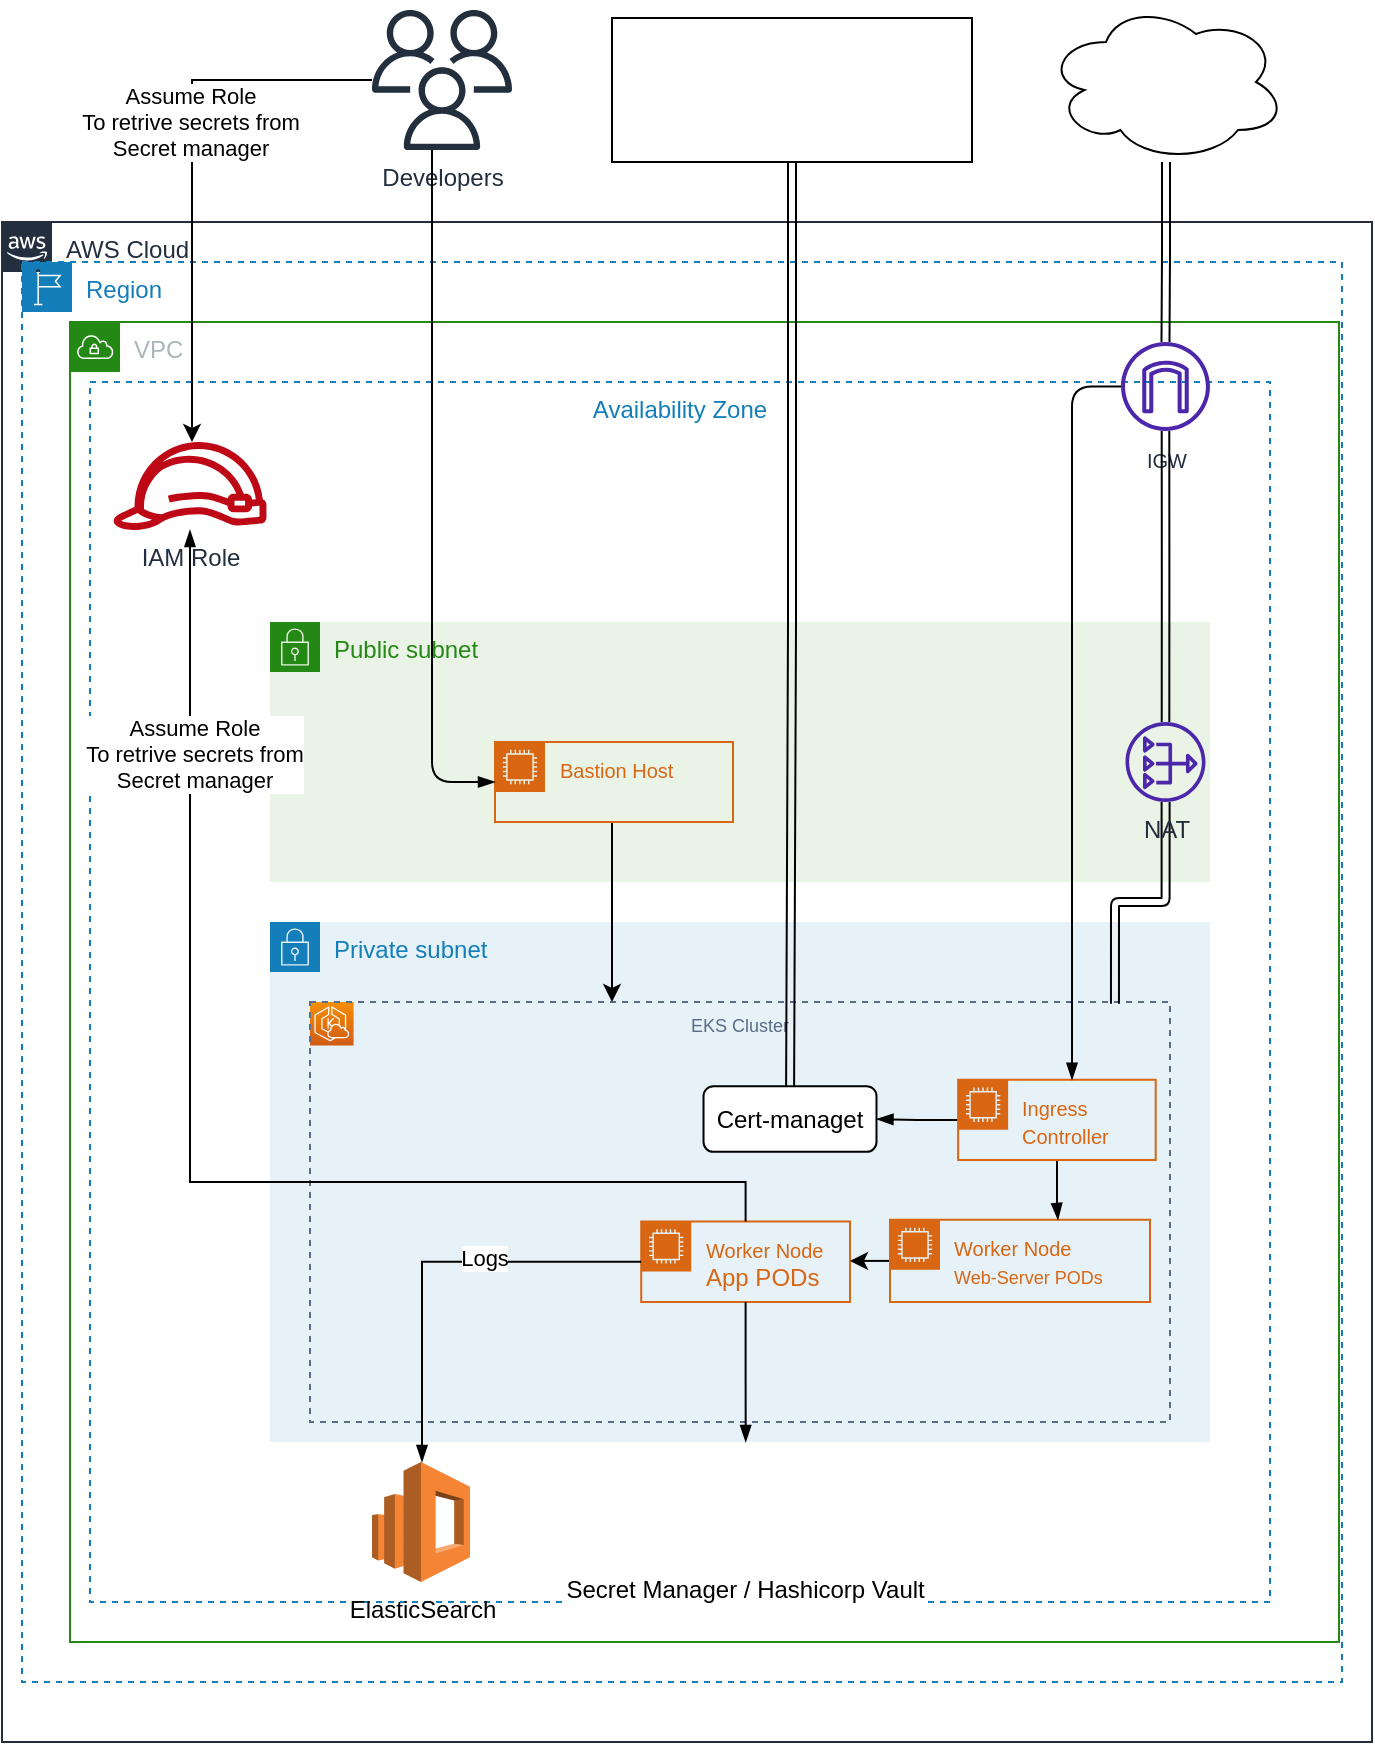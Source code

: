 <mxfile version="20.8.18" type="device"><diagram name="Page-1" id="NfYlLdUj2IlSzyUvlhlQ"><mxGraphModel dx="931" dy="534" grid="1" gridSize="10" guides="1" tooltips="1" connect="1" arrows="1" fold="1" page="1" pageScale="1" pageWidth="850" pageHeight="1100" math="0" shadow="0"><root><mxCell id="0"/><mxCell id="1" parent="0"/><mxCell id="MZ-Ur8Q-H968ZvkLKglN-2" value="Developers" style="sketch=0;outlineConnect=0;fontColor=#232F3E;gradientColor=none;fillColor=#232F3D;strokeColor=none;dashed=0;verticalLabelPosition=bottom;verticalAlign=top;align=center;html=1;fontSize=12;fontStyle=0;aspect=fixed;pointerEvents=1;shape=mxgraph.aws4.users;" vertex="1" parent="1"><mxGeometry x="290" y="24" width="70" height="70" as="geometry"/></mxCell><mxCell id="MZ-Ur8Q-H968ZvkLKglN-5" value="AWS Cloud" style="points=[[0,0],[0.25,0],[0.5,0],[0.75,0],[1,0],[1,0.25],[1,0.5],[1,0.75],[1,1],[0.75,1],[0.5,1],[0.25,1],[0,1],[0,0.75],[0,0.5],[0,0.25]];outlineConnect=0;gradientColor=none;html=1;whiteSpace=wrap;fontSize=12;fontStyle=0;container=1;pointerEvents=0;collapsible=0;recursiveResize=0;shape=mxgraph.aws4.group;grIcon=mxgraph.aws4.group_aws_cloud_alt;strokeColor=#232F3E;fillColor=none;verticalAlign=top;align=left;spacingLeft=30;fontColor=#232F3E;dashed=0;" vertex="1" parent="1"><mxGeometry x="105" y="130" width="685" height="760" as="geometry"/></mxCell><mxCell id="MZ-Ur8Q-H968ZvkLKglN-6" value="Region" style="points=[[0,0],[0.25,0],[0.5,0],[0.75,0],[1,0],[1,0.25],[1,0.5],[1,0.75],[1,1],[0.75,1],[0.5,1],[0.25,1],[0,1],[0,0.75],[0,0.5],[0,0.25]];outlineConnect=0;gradientColor=none;html=1;whiteSpace=wrap;fontSize=12;fontStyle=0;container=1;pointerEvents=0;collapsible=0;recursiveResize=0;shape=mxgraph.aws4.group;grIcon=mxgraph.aws4.group_region;strokeColor=#147EBA;fillColor=none;verticalAlign=top;align=left;spacingLeft=30;fontColor=#147EBA;dashed=1;" vertex="1" parent="MZ-Ur8Q-H968ZvkLKglN-5"><mxGeometry x="10" y="20" width="660" height="710" as="geometry"/></mxCell><mxCell id="MZ-Ur8Q-H968ZvkLKglN-7" value="VPC" style="points=[[0,0],[0.25,0],[0.5,0],[0.75,0],[1,0],[1,0.25],[1,0.5],[1,0.75],[1,1],[0.75,1],[0.5,1],[0.25,1],[0,1],[0,0.75],[0,0.5],[0,0.25]];outlineConnect=0;gradientColor=none;html=1;whiteSpace=wrap;fontSize=12;fontStyle=0;container=1;pointerEvents=0;collapsible=0;recursiveResize=0;shape=mxgraph.aws4.group;grIcon=mxgraph.aws4.group_vpc;strokeColor=#248814;fillColor=none;verticalAlign=top;align=left;spacingLeft=30;fontColor=#AAB7B8;dashed=0;" vertex="1" parent="MZ-Ur8Q-H968ZvkLKglN-6"><mxGeometry x="24" y="30" width="634.5" height="660" as="geometry"/></mxCell><mxCell id="MZ-Ur8Q-H968ZvkLKglN-8" value="Availability Zone" style="fillColor=none;strokeColor=#147EBA;dashed=1;verticalAlign=top;fontStyle=0;fontColor=#147EBA;movable=1;resizable=1;rotatable=1;deletable=1;editable=1;locked=0;connectable=1;" vertex="1" parent="MZ-Ur8Q-H968ZvkLKglN-7"><mxGeometry x="10" y="30" width="590" height="610" as="geometry"/></mxCell><mxCell id="MZ-Ur8Q-H968ZvkLKglN-9" value="Public subnet" style="points=[[0,0],[0.25,0],[0.5,0],[0.75,0],[1,0],[1,0.25],[1,0.5],[1,0.75],[1,1],[0.75,1],[0.5,1],[0.25,1],[0,1],[0,0.75],[0,0.5],[0,0.25]];outlineConnect=0;gradientColor=none;html=1;whiteSpace=wrap;fontSize=12;fontStyle=0;container=1;pointerEvents=0;collapsible=0;recursiveResize=0;shape=mxgraph.aws4.group;grIcon=mxgraph.aws4.group_security_group;grStroke=0;strokeColor=#248814;fillColor=#E9F3E6;verticalAlign=top;align=left;spacingLeft=30;fontColor=#248814;dashed=0;" vertex="1" parent="MZ-Ur8Q-H968ZvkLKglN-7"><mxGeometry x="100" y="150" width="470" height="130" as="geometry"/></mxCell><mxCell id="MZ-Ur8Q-H968ZvkLKglN-10" value="Private subnet" style="points=[[0,0],[0.25,0],[0.5,0],[0.75,0],[1,0],[1,0.25],[1,0.5],[1,0.75],[1,1],[0.75,1],[0.5,1],[0.25,1],[0,1],[0,0.75],[0,0.5],[0,0.25]];outlineConnect=0;gradientColor=none;html=1;whiteSpace=wrap;fontSize=12;fontStyle=0;container=1;pointerEvents=0;collapsible=0;recursiveResize=0;shape=mxgraph.aws4.group;grIcon=mxgraph.aws4.group_security_group;grStroke=0;strokeColor=#147EBA;fillColor=#E6F2F8;verticalAlign=top;align=left;spacingLeft=30;fontColor=#147EBA;dashed=0;" vertex="1" parent="MZ-Ur8Q-H968ZvkLKglN-7"><mxGeometry x="100" y="300" width="470" height="260" as="geometry"/></mxCell><mxCell id="MZ-Ur8Q-H968ZvkLKglN-11" value="" style="group" vertex="1" connectable="0" parent="MZ-Ur8Q-H968ZvkLKglN-10"><mxGeometry x="20" y="40" width="440" height="210" as="geometry"/></mxCell><mxCell id="MZ-Ur8Q-H968ZvkLKglN-12" value="" style="sketch=0;points=[[0,0,0],[0.25,0,0],[0.5,0,0],[0.75,0,0],[1,0,0],[0,1,0],[0.25,1,0],[0.5,1,0],[0.75,1,0],[1,1,0],[0,0.25,0],[0,0.5,0],[0,0.75,0],[1,0.25,0],[1,0.5,0],[1,0.75,0]];outlineConnect=0;fontColor=#232F3E;gradientColor=#F78E04;gradientDirection=north;fillColor=#D05C17;strokeColor=#ffffff;dashed=0;verticalLabelPosition=bottom;verticalAlign=top;align=center;html=1;fontSize=12;fontStyle=0;aspect=fixed;shape=mxgraph.aws4.resourceIcon;resIcon=mxgraph.aws4.eks_cloud;" vertex="1" parent="MZ-Ur8Q-H968ZvkLKglN-11"><mxGeometry width="21.789" height="21.789" as="geometry"/></mxCell><mxCell id="MZ-Ur8Q-H968ZvkLKglN-13" value="EKS Cluster" style="fillColor=none;strokeColor=#5A6C86;dashed=1;verticalAlign=top;fontStyle=0;fontColor=#5A6C86;fontSize=9;" vertex="1" parent="MZ-Ur8Q-H968ZvkLKglN-11"><mxGeometry width="430" height="210" as="geometry"/></mxCell><mxCell id="MZ-Ur8Q-H968ZvkLKglN-14" value="&lt;font style=&quot;&quot;&gt;&lt;font size=&quot;1&quot;&gt;Worker Node&lt;/font&gt;&lt;br&gt;App PODs&lt;br&gt;&lt;/font&gt;" style="points=[[0,0],[0.25,0],[0.5,0],[0.75,0],[1,0],[1,0.25],[1,0.5],[1,0.75],[1,1],[0.75,1],[0.5,1],[0.25,1],[0,1],[0,0.75],[0,0.5],[0,0.25]];outlineConnect=0;gradientColor=none;html=1;whiteSpace=wrap;fontSize=12;fontStyle=0;container=1;pointerEvents=0;collapsible=0;recursiveResize=0;shape=mxgraph.aws4.group;grIcon=mxgraph.aws4.group_ec2_instance_contents;strokeColor=#D86613;fillColor=none;verticalAlign=top;align=left;spacingLeft=30;fontColor=#D86613;dashed=0;" vertex="1" parent="MZ-Ur8Q-H968ZvkLKglN-11"><mxGeometry x="165.61" y="109.7" width="104.39" height="40.3" as="geometry"/></mxCell><mxCell id="MZ-Ur8Q-H968ZvkLKglN-15" style="edgeStyle=orthogonalEdgeStyle;rounded=0;orthogonalLoop=1;jettySize=auto;html=1;" edge="1" parent="MZ-Ur8Q-H968ZvkLKglN-11" source="MZ-Ur8Q-H968ZvkLKglN-16" target="MZ-Ur8Q-H968ZvkLKglN-14"><mxGeometry relative="1" as="geometry"/></mxCell><mxCell id="MZ-Ur8Q-H968ZvkLKglN-16" value="&lt;font style=&quot;&quot;&gt;&lt;font size=&quot;1&quot;&gt;Worker Node&lt;/font&gt;&lt;br&gt;&lt;font style=&quot;font-size: 9px;&quot;&gt;Web-Server PODs&lt;/font&gt;&lt;/font&gt;" style="points=[[0,0],[0.25,0],[0.5,0],[0.75,0],[1,0],[1,0.25],[1,0.5],[1,0.75],[1,1],[0.75,1],[0.5,1],[0.25,1],[0,1],[0,0.75],[0,0.5],[0,0.25]];outlineConnect=0;gradientColor=none;html=1;whiteSpace=wrap;fontSize=12;fontStyle=0;container=1;pointerEvents=0;collapsible=0;recursiveResize=0;shape=mxgraph.aws4.group;grIcon=mxgraph.aws4.group_ec2_instance_contents;strokeColor=#D86613;fillColor=none;verticalAlign=top;align=left;spacingLeft=30;fontColor=#D86613;dashed=0;" vertex="1" parent="MZ-Ur8Q-H968ZvkLKglN-11"><mxGeometry x="290" y="108.92" width="130" height="41.08" as="geometry"/></mxCell><mxCell id="MZ-Ur8Q-H968ZvkLKglN-57" value="Cert-managet" style="rounded=1;whiteSpace=wrap;html=1;" vertex="1" parent="MZ-Ur8Q-H968ZvkLKglN-11"><mxGeometry x="196.761" y="42.108" width="86.486" height="32.826" as="geometry"/></mxCell><mxCell id="MZ-Ur8Q-H968ZvkLKglN-72" style="edgeStyle=orthogonalEdgeStyle;rounded=0;comic=0;orthogonalLoop=1;jettySize=auto;html=1;strokeColor=default;startFill=1;endArrow=blockThin;endFill=1;" edge="1" parent="MZ-Ur8Q-H968ZvkLKglN-11" source="MZ-Ur8Q-H968ZvkLKglN-59" target="MZ-Ur8Q-H968ZvkLKglN-16"><mxGeometry relative="1" as="geometry"><Array as="points"><mxPoint x="374" y="102.632"/><mxPoint x="374" y="102.632"/></Array></mxGeometry></mxCell><mxCell id="MZ-Ur8Q-H968ZvkLKglN-75" style="edgeStyle=orthogonalEdgeStyle;rounded=0;comic=0;orthogonalLoop=1;jettySize=auto;html=1;entryX=1;entryY=0.5;entryDx=0;entryDy=0;strokeColor=default;startFill=1;endArrow=blockThin;endFill=1;" edge="1" parent="MZ-Ur8Q-H968ZvkLKglN-11" source="MZ-Ur8Q-H968ZvkLKglN-59" target="MZ-Ur8Q-H968ZvkLKglN-57"><mxGeometry relative="1" as="geometry"/></mxCell><mxCell id="MZ-Ur8Q-H968ZvkLKglN-59" value="&lt;font style=&quot;&quot;&gt;&lt;font size=&quot;1&quot;&gt;Ingress Controller&lt;/font&gt;&lt;br&gt;&lt;/font&gt;" style="points=[[0,0],[0.25,0],[0.5,0],[0.75,0],[1,0],[1,0.25],[1,0.5],[1,0.75],[1,1],[0.75,1],[0.5,1],[0.25,1],[0,1],[0,0.75],[0,0.5],[0,0.25]];outlineConnect=0;gradientColor=none;html=1;whiteSpace=wrap;fontSize=12;fontStyle=0;container=1;pointerEvents=0;collapsible=0;recursiveResize=0;shape=mxgraph.aws4.group;grIcon=mxgraph.aws4.group_ec2_instance_contents;strokeColor=#D86613;fillColor=none;verticalAlign=top;align=left;spacingLeft=30;fontColor=#D86613;dashed=0;" vertex="1" parent="MZ-Ur8Q-H968ZvkLKglN-11"><mxGeometry x="324.07" y="38.88" width="98.79" height="40.12" as="geometry"/></mxCell><mxCell id="MZ-Ur8Q-H968ZvkLKglN-66" style="edgeStyle=orthogonalEdgeStyle;rounded=1;comic=0;orthogonalLoop=1;jettySize=auto;html=1;strokeColor=default;startFill=1;endArrow=blockThin;endFill=1;" edge="1" parent="MZ-Ur8Q-H968ZvkLKglN-7" source="MZ-Ur8Q-H968ZvkLKglN-18" target="MZ-Ur8Q-H968ZvkLKglN-59"><mxGeometry relative="1" as="geometry"><Array as="points"><mxPoint x="501" y="32"/></Array></mxGeometry></mxCell><mxCell id="MZ-Ur8Q-H968ZvkLKglN-18" value="&lt;font style=&quot;font-size: 10px&quot;&gt;IGW&lt;/font&gt;" style="sketch=0;outlineConnect=0;fontColor=#232F3E;gradientColor=none;fillColor=#4D27AA;strokeColor=none;dashed=0;verticalLabelPosition=bottom;verticalAlign=top;align=center;html=1;fontSize=12;fontStyle=0;aspect=fixed;pointerEvents=1;shape=mxgraph.aws4.internet_gateway;" vertex="1" parent="MZ-Ur8Q-H968ZvkLKglN-7"><mxGeometry x="525.5" y="10" width="44.5" height="44.5" as="geometry"/></mxCell><mxCell id="MZ-Ur8Q-H968ZvkLKglN-19" style="rounded=0;orthogonalLoop=1;jettySize=auto;html=1;strokeColor=default;noJump=0;flowAnimation=0;comic=0;enumerate=0;orthogonal=0;endFill=1;startFill=1;shape=link;width=3.793;edgeStyle=orthogonalEdgeStyle;" edge="1" parent="MZ-Ur8Q-H968ZvkLKglN-7" source="MZ-Ur8Q-H968ZvkLKglN-25" target="MZ-Ur8Q-H968ZvkLKglN-18"><mxGeometry relative="1" as="geometry"/></mxCell><mxCell id="MZ-Ur8Q-H968ZvkLKglN-30" style="edgeStyle=orthogonalEdgeStyle;rounded=0;orthogonalLoop=1;jettySize=auto;html=1;exitX=0.5;exitY=1;exitDx=0;exitDy=0;" edge="1" parent="MZ-Ur8Q-H968ZvkLKglN-7" source="MZ-Ur8Q-H968ZvkLKglN-31" target="MZ-Ur8Q-H968ZvkLKglN-13"><mxGeometry relative="1" as="geometry"><Array as="points"><mxPoint x="271" y="250"/></Array></mxGeometry></mxCell><mxCell id="MZ-Ur8Q-H968ZvkLKglN-55" value="IAM Role" style="sketch=0;outlineConnect=0;fontColor=#232F3E;gradientColor=none;fillColor=#BF0816;strokeColor=none;dashed=0;verticalLabelPosition=bottom;verticalAlign=top;align=center;html=1;fontSize=12;fontStyle=0;aspect=fixed;pointerEvents=1;shape=mxgraph.aws4.role;" vertex="1" parent="MZ-Ur8Q-H968ZvkLKglN-7"><mxGeometry x="21" y="60" width="78" height="44" as="geometry"/></mxCell><mxCell id="MZ-Ur8Q-H968ZvkLKglN-67" style="edgeStyle=orthogonalEdgeStyle;shape=link;rounded=1;comic=0;orthogonalLoop=1;jettySize=auto;html=1;entryX=0.936;entryY=0.004;entryDx=0;entryDy=0;entryPerimeter=0;strokeColor=default;startFill=1;endArrow=blockThin;endFill=1;" edge="1" parent="MZ-Ur8Q-H968ZvkLKglN-7" source="MZ-Ur8Q-H968ZvkLKglN-25" target="MZ-Ur8Q-H968ZvkLKglN-13"><mxGeometry relative="1" as="geometry"/></mxCell><mxCell id="MZ-Ur8Q-H968ZvkLKglN-25" value="NAT" style="sketch=0;outlineConnect=0;fontColor=#232F3E;gradientColor=none;fillColor=#4D27AA;strokeColor=none;dashed=0;verticalLabelPosition=bottom;verticalAlign=top;align=center;html=1;fontSize=12;fontStyle=0;aspect=fixed;pointerEvents=1;shape=mxgraph.aws4.nat_gateway;" vertex="1" parent="MZ-Ur8Q-H968ZvkLKglN-7"><mxGeometry x="527.75" y="200" width="40" height="40" as="geometry"/></mxCell><mxCell id="MZ-Ur8Q-H968ZvkLKglN-62" value="Secret Manager / Hashicorp Vault" style="shape=image;verticalLabelPosition=bottom;labelBackgroundColor=default;verticalAlign=top;aspect=fixed;imageAspect=0;image=https://www.strongdm.com/hubfs/21126185/Technology%20Images/603c5ee711f53137719e78ff_603c21886a41f409b6aa1727_AWS_Secrets_Manager.png;" vertex="1" parent="MZ-Ur8Q-H968ZvkLKglN-7"><mxGeometry x="306.96" y="560" width="61.68" height="60" as="geometry"/></mxCell><mxCell id="MZ-Ur8Q-H968ZvkLKglN-31" value="&lt;font size=&quot;1&quot;&gt;Bastion Host&lt;/font&gt;" style="points=[[0,0],[0.25,0],[0.5,0],[0.75,0],[1,0],[1,0.25],[1,0.5],[1,0.75],[1,1],[0.75,1],[0.5,1],[0.25,1],[0,1],[0,0.75],[0,0.5],[0,0.25]];outlineConnect=0;gradientColor=none;html=1;whiteSpace=wrap;fontSize=12;fontStyle=0;container=1;pointerEvents=0;collapsible=0;recursiveResize=0;shape=mxgraph.aws4.group;grIcon=mxgraph.aws4.group_ec2_instance_contents;strokeColor=#D86613;fillColor=none;verticalAlign=top;align=left;spacingLeft=30;fontColor=#D86613;dashed=0;" vertex="1" parent="MZ-Ur8Q-H968ZvkLKglN-7"><mxGeometry x="212.5" y="210" width="119" height="40" as="geometry"/></mxCell><mxCell id="MZ-Ur8Q-H968ZvkLKglN-71" value="ElasticSearch" style="outlineConnect=0;dashed=0;verticalLabelPosition=bottom;verticalAlign=top;align=center;html=1;shape=mxgraph.aws3.elasticsearch_service;fillColor=#F58534;gradientColor=none;" vertex="1" parent="MZ-Ur8Q-H968ZvkLKglN-7"><mxGeometry x="151" y="570" width="49" height="60" as="geometry"/></mxCell><mxCell id="MZ-Ur8Q-H968ZvkLKglN-73" style="edgeStyle=orthogonalEdgeStyle;rounded=0;comic=0;orthogonalLoop=1;jettySize=auto;html=1;strokeColor=default;startFill=1;endArrow=blockThin;endFill=1;" edge="1" parent="MZ-Ur8Q-H968ZvkLKglN-7" source="MZ-Ur8Q-H968ZvkLKglN-14" target="MZ-Ur8Q-H968ZvkLKglN-62"><mxGeometry relative="1" as="geometry"/></mxCell><mxCell id="MZ-Ur8Q-H968ZvkLKglN-78" style="edgeStyle=orthogonalEdgeStyle;rounded=0;comic=0;orthogonalLoop=1;jettySize=auto;html=1;strokeColor=default;startFill=1;endArrow=blockThin;endFill=1;" edge="1" parent="MZ-Ur8Q-H968ZvkLKglN-7" source="MZ-Ur8Q-H968ZvkLKglN-14" target="MZ-Ur8Q-H968ZvkLKglN-55"><mxGeometry relative="1" as="geometry"><Array as="points"><mxPoint x="338" y="430"/><mxPoint x="60" y="430"/></Array></mxGeometry></mxCell><mxCell id="MZ-Ur8Q-H968ZvkLKglN-79" value="Assume Role&lt;br style=&quot;border-color: var(--border-color);&quot;&gt;To retrive secrets from&lt;br style=&quot;border-color: var(--border-color);&quot;&gt;Secret manager" style="edgeLabel;html=1;align=center;verticalAlign=middle;resizable=0;points=[];" vertex="1" connectable="0" parent="MZ-Ur8Q-H968ZvkLKglN-78"><mxGeometry x="0.643" y="-2" relative="1" as="geometry"><mxPoint as="offset"/></mxGeometry></mxCell><mxCell id="MZ-Ur8Q-H968ZvkLKglN-80" style="edgeStyle=orthogonalEdgeStyle;rounded=0;comic=0;orthogonalLoop=1;jettySize=auto;html=1;strokeColor=default;startFill=1;endArrow=blockThin;endFill=1;" edge="1" parent="MZ-Ur8Q-H968ZvkLKglN-7" source="MZ-Ur8Q-H968ZvkLKglN-14" target="MZ-Ur8Q-H968ZvkLKglN-71"><mxGeometry relative="1" as="geometry"><Array as="points"><mxPoint x="176" y="470"/></Array></mxGeometry></mxCell><mxCell id="MZ-Ur8Q-H968ZvkLKglN-81" value="Logs" style="edgeLabel;html=1;align=center;verticalAlign=middle;resizable=0;points=[];" vertex="1" connectable="0" parent="MZ-Ur8Q-H968ZvkLKglN-80"><mxGeometry x="-0.248" y="-2" relative="1" as="geometry"><mxPoint as="offset"/></mxGeometry></mxCell><mxCell id="MZ-Ur8Q-H968ZvkLKglN-69" style="edgeStyle=orthogonalEdgeStyle;rounded=1;comic=0;orthogonalLoop=1;jettySize=auto;html=1;strokeColor=default;startFill=1;endArrow=blockThin;endFill=1;shape=link;" edge="1" parent="1" source="MZ-Ur8Q-H968ZvkLKglN-53" target="MZ-Ur8Q-H968ZvkLKglN-57"><mxGeometry relative="1" as="geometry"/></mxCell><mxCell id="MZ-Ur8Q-H968ZvkLKglN-53" value="" style="shape=image;verticalLabelPosition=bottom;labelBackgroundColor=default;verticalAlign=top;aspect=fixed;imageAspect=0;image=https://boxboat.com/2018/06/12/kubernetes-ingress-lets-encrypt-certificates/featured.png;imageBorder=default;" vertex="1" parent="1"><mxGeometry x="410" y="28" width="180" height="72" as="geometry"/></mxCell><mxCell id="MZ-Ur8Q-H968ZvkLKglN-1" style="edgeStyle=orthogonalEdgeStyle;rounded=0;orthogonalLoop=1;jettySize=auto;html=1;" edge="1" parent="1" source="MZ-Ur8Q-H968ZvkLKglN-2" target="MZ-Ur8Q-H968ZvkLKglN-55"><mxGeometry relative="1" as="geometry"><mxPoint x="442" y="150" as="targetPoint"/><Array as="points"><mxPoint x="200" y="59"/></Array></mxGeometry></mxCell><mxCell id="MZ-Ur8Q-H968ZvkLKglN-64" value="Assume Role&lt;br&gt;To retrive secrets from&lt;br&gt;Secret manager" style="edgeLabel;html=1;align=center;verticalAlign=middle;resizable=0;points=[];" vertex="1" connectable="0" parent="MZ-Ur8Q-H968ZvkLKglN-1"><mxGeometry x="-0.185" y="-1" relative="1" as="geometry"><mxPoint as="offset"/></mxGeometry></mxCell><mxCell id="MZ-Ur8Q-H968ZvkLKglN-63" style="edgeStyle=orthogonalEdgeStyle;rounded=1;comic=0;orthogonalLoop=1;jettySize=auto;html=1;strokeColor=default;startFill=1;endArrow=blockThin;endFill=1;" edge="1" parent="1" source="MZ-Ur8Q-H968ZvkLKglN-2" target="MZ-Ur8Q-H968ZvkLKglN-31"><mxGeometry relative="1" as="geometry"><Array as="points"><mxPoint x="320" y="410"/></Array></mxGeometry></mxCell><mxCell id="MZ-Ur8Q-H968ZvkLKglN-70" style="edgeStyle=orthogonalEdgeStyle;shape=link;rounded=1;comic=0;orthogonalLoop=1;jettySize=auto;html=1;strokeColor=default;startFill=1;endArrow=blockThin;endFill=1;" edge="1" parent="1" source="MZ-Ur8Q-H968ZvkLKglN-68" target="MZ-Ur8Q-H968ZvkLKglN-18"><mxGeometry relative="1" as="geometry"/></mxCell><mxCell id="MZ-Ur8Q-H968ZvkLKglN-68" value="" style="ellipse;shape=cloud;whiteSpace=wrap;html=1;" vertex="1" parent="1"><mxGeometry x="627" y="20" width="120" height="80" as="geometry"/></mxCell></root></mxGraphModel></diagram></mxfile>